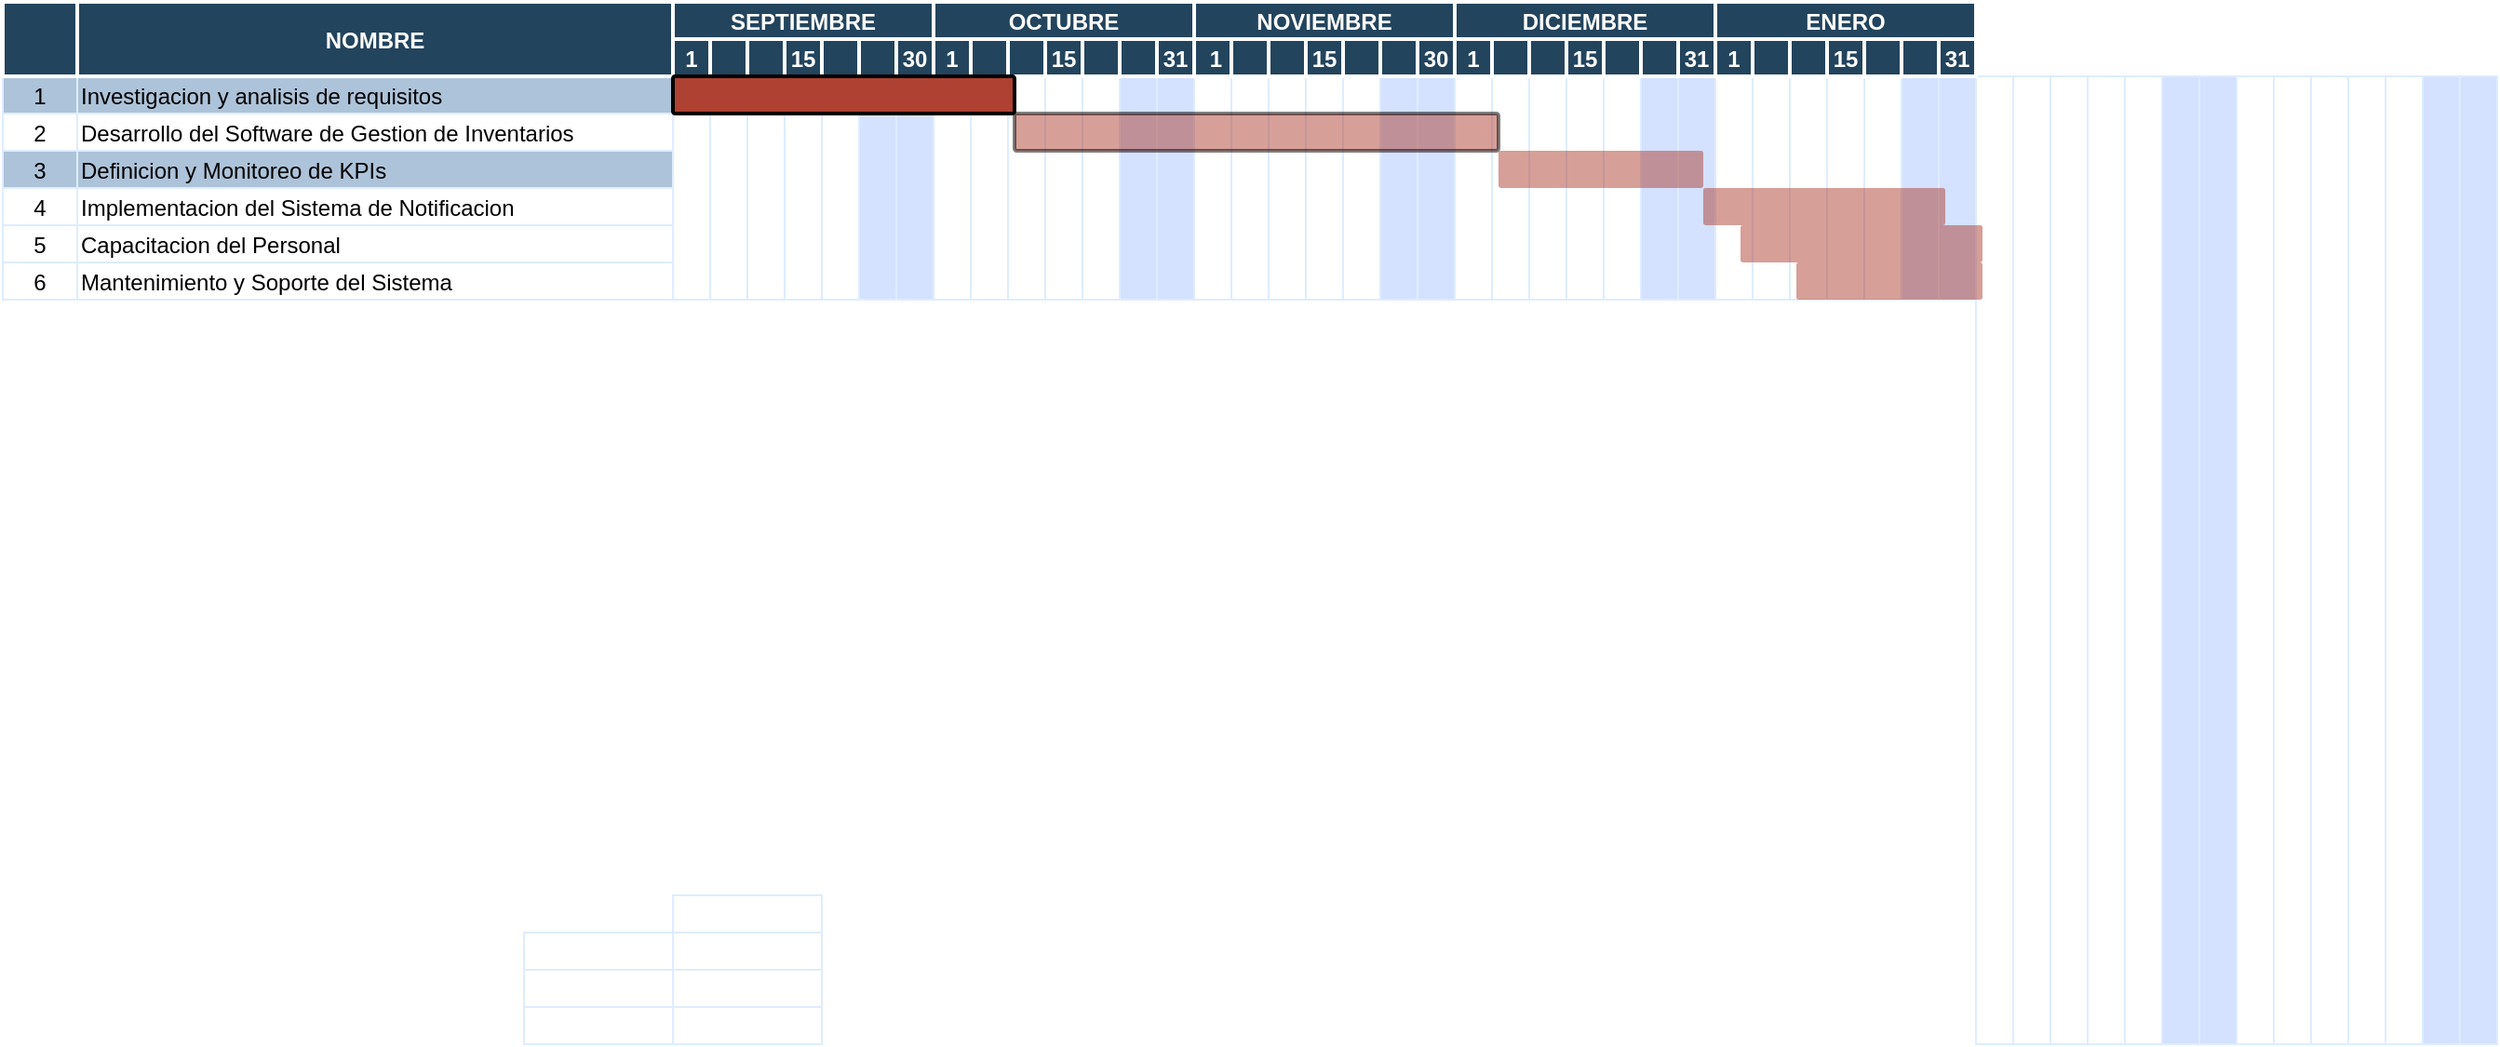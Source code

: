 <mxfile version="24.7.7">
  <diagram name="Page-1" id="8378b5f6-a2b2-b727-a746-972ab9d02e00">
    <mxGraphModel dx="1155" dy="428" grid="1" gridSize="10" guides="1" tooltips="1" connect="0" arrows="1" fold="1" page="1" pageScale="1.5" pageWidth="1169" pageHeight="827" background="none" math="0" shadow="0">
      <root>
        <mxCell id="0" />
        <mxCell id="1" parent="0" />
        <mxCell id="63" value="1" style="strokeColor=#DEEDFF;fillColor=#ADC3D9" parent="1" vertex="1">
          <mxGeometry x="166.5" y="380" width="40" height="20" as="geometry" />
        </mxCell>
        <mxCell id="64" value="Investigacion y analisis de requisitos" style="align=left;strokeColor=#DEEDFF;fillColor=#ADC3D9" parent="1" vertex="1">
          <mxGeometry x="206.5" y="380" width="320" height="20" as="geometry" />
        </mxCell>
        <mxCell id="69" value="2" style="strokeColor=#DEEDFF;fillColor=#FFFFFF;" parent="1" vertex="1">
          <mxGeometry x="166.5" y="400.0" width="40" height="20" as="geometry" />
        </mxCell>
        <mxCell id="70" value="Desarrollo del Software de Gestion de Inventarios" style="align=left;strokeColor=#DEEDFF;fillColor=#FFFFFF;" parent="1" vertex="1">
          <mxGeometry x="206.5" y="400.0" width="320.0" height="20" as="geometry" />
        </mxCell>
        <mxCell id="74" value="3" style="strokeColor=#DEEDFF;fillColor=#ADC3D9;" parent="1" vertex="1">
          <mxGeometry x="166.5" y="420.0" width="40" height="20" as="geometry" />
        </mxCell>
        <mxCell id="75" value="Definicion y Monitoreo de KPIs" style="align=left;strokeColor=#DEEDFF;fillColor=#ADC3D9;" parent="1" vertex="1">
          <mxGeometry x="206.5" y="420.0" width="320.0" height="20.0" as="geometry" />
        </mxCell>
        <mxCell id="79" value="4" style="strokeColor=#DEEDFF" parent="1" vertex="1">
          <mxGeometry x="166.5" y="440.0" width="40" height="20" as="geometry" />
        </mxCell>
        <mxCell id="80" value="Implementacion del Sistema de Notificacion" style="align=left;strokeColor=#DEEDFF" parent="1" vertex="1">
          <mxGeometry x="206.5" y="440.0" width="320" height="20" as="geometry" />
        </mxCell>
        <mxCell id="82" value="" style="strokeColor=#DEEDFF" parent="1" vertex="1">
          <mxGeometry x="526.5" y="440.0" width="80.0" height="20" as="geometry" />
        </mxCell>
        <mxCell id="84" value="5" style="strokeColor=#DEEDFF" parent="1" vertex="1">
          <mxGeometry x="166.5" y="460.0" width="40" height="20" as="geometry" />
        </mxCell>
        <mxCell id="85" value="Capacitacion del Personal" style="align=left;strokeColor=#DEEDFF" parent="1" vertex="1">
          <mxGeometry x="206.5" y="460.0" width="320.0" height="20" as="geometry" />
        </mxCell>
        <mxCell id="89" value="6" style="strokeColor=#DEEDFF" parent="1" vertex="1">
          <mxGeometry x="166.5" y="480.0" width="40" height="20" as="geometry" />
        </mxCell>
        <mxCell id="90" value="Mantenimiento y Soporte del Sistema" style="align=left;strokeColor=#DEEDFF" parent="1" vertex="1">
          <mxGeometry x="206.5" y="480.0" width="320.0" height="20" as="geometry" />
        </mxCell>
        <mxCell id="177" value="" style="strokeColor=#DEEDFF" parent="1" vertex="1">
          <mxGeometry x="526.5" y="820.0" width="80.0" height="20" as="geometry" />
        </mxCell>
        <mxCell id="181" value="" style="strokeColor=#DEEDFF" parent="1" vertex="1">
          <mxGeometry x="446.5" y="840.0" width="80.0" height="20" as="geometry" />
        </mxCell>
        <mxCell id="182" value="" style="strokeColor=#DEEDFF" parent="1" vertex="1">
          <mxGeometry x="526.5" y="840.0" width="80.0" height="20" as="geometry" />
        </mxCell>
        <mxCell id="186" value="" style="strokeColor=#DEEDFF" parent="1" vertex="1">
          <mxGeometry x="446.5" y="860.0" width="80.0" height="20" as="geometry" />
        </mxCell>
        <mxCell id="187" value="" style="strokeColor=#DEEDFF" parent="1" vertex="1">
          <mxGeometry x="526.5" y="860.0" width="80.0" height="20" as="geometry" />
        </mxCell>
        <mxCell id="191" value="" style="strokeColor=#DEEDFF" parent="1" vertex="1">
          <mxGeometry x="446.5" y="880.0" width="80.0" height="20" as="geometry" />
        </mxCell>
        <mxCell id="192" value="" style="strokeColor=#DEEDFF" parent="1" vertex="1">
          <mxGeometry x="526.5" y="880.0" width="80.0" height="20" as="geometry" />
        </mxCell>
        <mxCell id="2" value="NOMBRE" style="fillColor=#23445D;strokeColor=#FFFFFF;strokeWidth=2;fontColor=#FFFFFF;fontStyle=1" parent="1" vertex="1">
          <mxGeometry x="206.5" y="340" width="320" height="40" as="geometry" />
        </mxCell>
        <mxCell id="3" value="" style="fillColor=#23445D;strokeColor=#FFFFFF;strokeWidth=2;fontColor=#FFFFFF;fontStyle=1" parent="1" vertex="1">
          <mxGeometry x="166.5" y="340" width="40" height="40" as="geometry" />
        </mxCell>
        <mxCell id="p5NlaRSRVIgoP_C6hoV--278" value="" style="strokeColor=#DEEDFF" parent="1" vertex="1">
          <mxGeometry x="526.5" y="380" width="20" height="120" as="geometry" />
        </mxCell>
        <mxCell id="p5NlaRSRVIgoP_C6hoV--281" value="" style="strokeColor=#DEEDFF" parent="1" vertex="1">
          <mxGeometry x="446.5" y="860.0" width="80.0" height="20" as="geometry" />
        </mxCell>
        <mxCell id="p5NlaRSRVIgoP_C6hoV--282" value="" style="strokeColor=#DEEDFF" parent="1" vertex="1">
          <mxGeometry x="446.5" y="880.0" width="80.0" height="20" as="geometry" />
        </mxCell>
        <mxCell id="p5NlaRSRVIgoP_C6hoV--283" value="" style="strokeColor=#DEEDFF" parent="1" vertex="1">
          <mxGeometry x="546.5" y="380" width="20" height="120" as="geometry" />
        </mxCell>
        <mxCell id="p5NlaRSRVIgoP_C6hoV--284" value="" style="strokeColor=#DEEDFF" parent="1" vertex="1">
          <mxGeometry x="566.5" y="380" width="20" height="120" as="geometry" />
        </mxCell>
        <mxCell id="p5NlaRSRVIgoP_C6hoV--285" value="" style="strokeColor=#DEEDFF" parent="1" vertex="1">
          <mxGeometry x="586.5" y="380" width="20" height="120" as="geometry" />
        </mxCell>
        <mxCell id="p5NlaRSRVIgoP_C6hoV--286" value="" style="strokeColor=#DEEDFF" parent="1" vertex="1">
          <mxGeometry x="606.5" y="380" width="20" height="120" as="geometry" />
        </mxCell>
        <mxCell id="p5NlaRSRVIgoP_C6hoV--287" value="" style="strokeColor=#DEEDFF;fillColor=#D4E1FF" parent="1" vertex="1">
          <mxGeometry x="626.5" y="380" width="20" height="120" as="geometry" />
        </mxCell>
        <mxCell id="p5NlaRSRVIgoP_C6hoV--288" value="" style="strokeColor=#DEEDFF;fillColor=#D4E1FF" parent="1" vertex="1">
          <mxGeometry x="646.5" y="380" width="20" height="120" as="geometry" />
        </mxCell>
        <mxCell id="p5NlaRSRVIgoP_C6hoV--289" value="" style="strokeColor=#DEEDFF" parent="1" vertex="1">
          <mxGeometry x="666.5" y="380" width="20" height="120" as="geometry" />
        </mxCell>
        <mxCell id="p5NlaRSRVIgoP_C6hoV--290" value="" style="strokeColor=#DEEDFF" parent="1" vertex="1">
          <mxGeometry x="686.5" y="380" width="20" height="120" as="geometry" />
        </mxCell>
        <mxCell id="p5NlaRSRVIgoP_C6hoV--291" value="" style="strokeColor=#DEEDFF" parent="1" vertex="1">
          <mxGeometry x="706.5" y="380" width="20" height="120" as="geometry" />
        </mxCell>
        <mxCell id="p5NlaRSRVIgoP_C6hoV--292" value="" style="strokeColor=#DEEDFF" parent="1" vertex="1">
          <mxGeometry x="726.5" y="380" width="20" height="120" as="geometry" />
        </mxCell>
        <mxCell id="p5NlaRSRVIgoP_C6hoV--293" value="" style="strokeColor=#DEEDFF" parent="1" vertex="1">
          <mxGeometry x="746.5" y="380" width="20" height="120" as="geometry" />
        </mxCell>
        <mxCell id="p5NlaRSRVIgoP_C6hoV--294" value="" style="strokeColor=#DEEDFF;fillColor=#D4E1FF" parent="1" vertex="1">
          <mxGeometry x="766.5" y="380" width="20" height="120" as="geometry" />
        </mxCell>
        <mxCell id="p5NlaRSRVIgoP_C6hoV--295" value="" style="strokeColor=#DEEDFF;fillColor=#D4E1FF" parent="1" vertex="1">
          <mxGeometry x="786.5" y="380" width="20" height="120" as="geometry" />
        </mxCell>
        <mxCell id="p5NlaRSRVIgoP_C6hoV--296" value="" style="strokeColor=#DEEDFF" parent="1" vertex="1">
          <mxGeometry x="806.5" y="380" width="20" height="120" as="geometry" />
        </mxCell>
        <mxCell id="p5NlaRSRVIgoP_C6hoV--297" value="" style="strokeColor=#DEEDFF" parent="1" vertex="1">
          <mxGeometry x="826.5" y="380" width="20" height="120" as="geometry" />
        </mxCell>
        <mxCell id="p5NlaRSRVIgoP_C6hoV--298" value="" style="strokeColor=#DEEDFF" parent="1" vertex="1">
          <mxGeometry x="846.5" y="380" width="20" height="120" as="geometry" />
        </mxCell>
        <mxCell id="p5NlaRSRVIgoP_C6hoV--299" value="" style="strokeColor=#DEEDFF" parent="1" vertex="1">
          <mxGeometry x="866.5" y="380" width="20" height="120" as="geometry" />
        </mxCell>
        <mxCell id="p5NlaRSRVIgoP_C6hoV--300" value="" style="strokeColor=#DEEDFF" parent="1" vertex="1">
          <mxGeometry x="886.5" y="380" width="20" height="120" as="geometry" />
        </mxCell>
        <mxCell id="p5NlaRSRVIgoP_C6hoV--301" value="" style="strokeColor=#DEEDFF;fillColor=#D4E1FF" parent="1" vertex="1">
          <mxGeometry x="906.5" y="380" width="20" height="120" as="geometry" />
        </mxCell>
        <mxCell id="p5NlaRSRVIgoP_C6hoV--302" value="" style="strokeColor=#DEEDFF;fillColor=#D4E1FF" parent="1" vertex="1">
          <mxGeometry x="926.5" y="380" width="20" height="120" as="geometry" />
        </mxCell>
        <mxCell id="p5NlaRSRVIgoP_C6hoV--303" value="" style="strokeColor=#DEEDFF" parent="1" vertex="1">
          <mxGeometry x="946.5" y="380" width="20" height="120" as="geometry" />
        </mxCell>
        <mxCell id="p5NlaRSRVIgoP_C6hoV--304" value="" style="strokeColor=#DEEDFF" parent="1" vertex="1">
          <mxGeometry x="966.5" y="380" width="20" height="120" as="geometry" />
        </mxCell>
        <mxCell id="p5NlaRSRVIgoP_C6hoV--305" value="" style="strokeColor=#DEEDFF" parent="1" vertex="1">
          <mxGeometry x="986.5" y="380" width="20" height="120" as="geometry" />
        </mxCell>
        <mxCell id="p5NlaRSRVIgoP_C6hoV--306" value="" style="strokeColor=#DEEDFF" parent="1" vertex="1">
          <mxGeometry x="1006.5" y="380" width="20" height="120" as="geometry" />
        </mxCell>
        <mxCell id="p5NlaRSRVIgoP_C6hoV--307" value="" style="strokeColor=#DEEDFF" parent="1" vertex="1">
          <mxGeometry x="1026.5" y="380" width="20" height="120" as="geometry" />
        </mxCell>
        <mxCell id="p5NlaRSRVIgoP_C6hoV--308" value="" style="strokeColor=#DEEDFF;fillColor=#D4E1FF" parent="1" vertex="1">
          <mxGeometry x="1046.5" y="380" width="20" height="120" as="geometry" />
        </mxCell>
        <mxCell id="p5NlaRSRVIgoP_C6hoV--309" value="" style="strokeColor=#DEEDFF;fillColor=#D4E1FF" parent="1" vertex="1">
          <mxGeometry x="1066.5" y="380" width="20" height="120" as="geometry" />
        </mxCell>
        <mxCell id="p5NlaRSRVIgoP_C6hoV--310" value="" style="strokeColor=#DEEDFF" parent="1" vertex="1">
          <mxGeometry x="1086.5" y="380" width="20" height="120" as="geometry" />
        </mxCell>
        <mxCell id="p5NlaRSRVIgoP_C6hoV--311" value="" style="strokeColor=#DEEDFF" parent="1" vertex="1">
          <mxGeometry x="1106.5" y="380" width="20" height="120" as="geometry" />
        </mxCell>
        <mxCell id="p5NlaRSRVIgoP_C6hoV--312" value="" style="strokeColor=#DEEDFF" parent="1" vertex="1">
          <mxGeometry x="1126.5" y="380" width="20" height="120" as="geometry" />
        </mxCell>
        <mxCell id="p5NlaRSRVIgoP_C6hoV--313" value="" style="strokeColor=#DEEDFF" parent="1" vertex="1">
          <mxGeometry x="1146.5" y="380" width="20" height="120" as="geometry" />
        </mxCell>
        <mxCell id="p5NlaRSRVIgoP_C6hoV--314" value="" style="strokeColor=#DEEDFF" parent="1" vertex="1">
          <mxGeometry x="1166.5" y="380" width="20" height="120" as="geometry" />
        </mxCell>
        <mxCell id="p5NlaRSRVIgoP_C6hoV--315" value="" style="strokeColor=#DEEDFF;fillColor=#D4E1FF" parent="1" vertex="1">
          <mxGeometry x="1186.5" y="380" width="20" height="120" as="geometry" />
        </mxCell>
        <mxCell id="p5NlaRSRVIgoP_C6hoV--316" value="" style="strokeColor=#DEEDFF;fillColor=#D4E1FF" parent="1" vertex="1">
          <mxGeometry x="1206.5" y="380" width="20" height="120" as="geometry" />
        </mxCell>
        <mxCell id="p5NlaRSRVIgoP_C6hoV--317" value="" style="strokeColor=#DEEDFF" parent="1" vertex="1">
          <mxGeometry x="1226.5" y="380.0" width="20" height="520" as="geometry" />
        </mxCell>
        <mxCell id="p5NlaRSRVIgoP_C6hoV--318" value="" style="strokeColor=#DEEDFF" parent="1" vertex="1">
          <mxGeometry x="1246.5" y="380.0" width="20" height="520" as="geometry" />
        </mxCell>
        <mxCell id="p5NlaRSRVIgoP_C6hoV--319" value="" style="strokeColor=#DEEDFF" parent="1" vertex="1">
          <mxGeometry x="1266.5" y="380.0" width="20" height="520" as="geometry" />
        </mxCell>
        <mxCell id="p5NlaRSRVIgoP_C6hoV--320" value="" style="strokeColor=#DEEDFF" parent="1" vertex="1">
          <mxGeometry x="1286.5" y="380.0" width="20" height="520" as="geometry" />
        </mxCell>
        <mxCell id="p5NlaRSRVIgoP_C6hoV--321" value="" style="strokeColor=#DEEDFF" parent="1" vertex="1">
          <mxGeometry x="1306.5" y="380.0" width="20" height="520" as="geometry" />
        </mxCell>
        <mxCell id="p5NlaRSRVIgoP_C6hoV--322" value="" style="strokeColor=#DEEDFF;fillColor=#D4E1FF" parent="1" vertex="1">
          <mxGeometry x="1326.5" y="380.0" width="20" height="520" as="geometry" />
        </mxCell>
        <mxCell id="p5NlaRSRVIgoP_C6hoV--323" value="" style="strokeColor=#DEEDFF;fillColor=#D4E1FF" parent="1" vertex="1">
          <mxGeometry x="1346.5" y="380.0" width="20" height="520" as="geometry" />
        </mxCell>
        <mxCell id="p5NlaRSRVIgoP_C6hoV--324" value="" style="strokeColor=#DEEDFF" parent="1" vertex="1">
          <mxGeometry x="1366.5" y="380.0" width="20" height="520" as="geometry" />
        </mxCell>
        <mxCell id="p5NlaRSRVIgoP_C6hoV--325" value="" style="strokeColor=#DEEDFF" parent="1" vertex="1">
          <mxGeometry x="1386.5" y="380.0" width="20" height="520" as="geometry" />
        </mxCell>
        <mxCell id="p5NlaRSRVIgoP_C6hoV--326" value="" style="strokeColor=#DEEDFF" parent="1" vertex="1">
          <mxGeometry x="1406.5" y="380.0" width="20" height="520" as="geometry" />
        </mxCell>
        <mxCell id="p5NlaRSRVIgoP_C6hoV--327" value="" style="strokeColor=#DEEDFF" parent="1" vertex="1">
          <mxGeometry x="1426.5" y="380.0" width="20" height="520" as="geometry" />
        </mxCell>
        <mxCell id="p5NlaRSRVIgoP_C6hoV--328" value="" style="strokeColor=#DEEDFF" parent="1" vertex="1">
          <mxGeometry x="1446.5" y="380.0" width="20" height="520" as="geometry" />
        </mxCell>
        <mxCell id="p5NlaRSRVIgoP_C6hoV--329" value="" style="strokeColor=#DEEDFF;fillColor=#D4E1FF" parent="1" vertex="1">
          <mxGeometry x="1466.5" y="380.0" width="20" height="520" as="geometry" />
        </mxCell>
        <mxCell id="p5NlaRSRVIgoP_C6hoV--330" value="" style="strokeColor=#DEEDFF;fillColor=#D4E1FF" parent="1" vertex="1">
          <mxGeometry x="1486.5" y="380.0" width="20" height="520" as="geometry" />
        </mxCell>
        <mxCell id="p5NlaRSRVIgoP_C6hoV--331" value="SEPTIEMBRE" style="fillColor=#23445D;strokeColor=#FFFFFF;strokeWidth=2;fontColor=#FFFFFF;fontStyle=1" parent="1" vertex="1">
          <mxGeometry x="526.5" y="340.0" width="140" height="20" as="geometry" />
        </mxCell>
        <mxCell id="p5NlaRSRVIgoP_C6hoV--332" value="1" style="fillColor=#23445D;strokeColor=#FFFFFF;strokeWidth=2;fontColor=#FFFFFF;fontStyle=1" parent="1" vertex="1">
          <mxGeometry x="526.5" y="360.0" width="20" height="20" as="geometry" />
        </mxCell>
        <mxCell id="p5NlaRSRVIgoP_C6hoV--333" value="" style="fillColor=#23445D;strokeColor=#FFFFFF;strokeWidth=2;fontColor=#FFFFFF;fontStyle=1" parent="1" vertex="1">
          <mxGeometry x="546.5" y="360.0" width="20" height="20" as="geometry" />
        </mxCell>
        <mxCell id="p5NlaRSRVIgoP_C6hoV--334" value="" style="fillColor=#23445D;strokeColor=#FFFFFF;strokeWidth=2;fontColor=#FFFFFF;fontStyle=1" parent="1" vertex="1">
          <mxGeometry x="566.5" y="360.0" width="20" height="20" as="geometry" />
        </mxCell>
        <mxCell id="p5NlaRSRVIgoP_C6hoV--335" value="15" style="fillColor=#23445D;strokeColor=#FFFFFF;strokeWidth=2;fontColor=#FFFFFF;fontStyle=1" parent="1" vertex="1">
          <mxGeometry x="586.5" y="360.0" width="20" height="20" as="geometry" />
        </mxCell>
        <mxCell id="p5NlaRSRVIgoP_C6hoV--336" value="" style="fillColor=#23445D;strokeColor=#FFFFFF;strokeWidth=2;fontColor=#FFFFFF;fontStyle=1" parent="1" vertex="1">
          <mxGeometry x="606.5" y="360.0" width="20" height="20" as="geometry" />
        </mxCell>
        <mxCell id="p5NlaRSRVIgoP_C6hoV--337" value="" style="fillColor=#23445D;strokeColor=#FFFFFF;strokeWidth=2;fontColor=#FFFFFF;fontStyle=1" parent="1" vertex="1">
          <mxGeometry x="626.5" y="360.0" width="20" height="20" as="geometry" />
        </mxCell>
        <mxCell id="p5NlaRSRVIgoP_C6hoV--338" value="30" style="fillColor=#23445D;strokeColor=#FFFFFF;strokeWidth=2;fontColor=#FFFFFF;fontStyle=1" parent="1" vertex="1">
          <mxGeometry x="646.5" y="360.0" width="20" height="20" as="geometry" />
        </mxCell>
        <mxCell id="p5NlaRSRVIgoP_C6hoV--339" value="OCTUBRE" style="fillColor=#23445D;strokeColor=#FFFFFF;strokeWidth=2;fontColor=#FFFFFF;fontStyle=1" parent="1" vertex="1">
          <mxGeometry x="666.5" y="340.0" width="140" height="20" as="geometry" />
        </mxCell>
        <mxCell id="p5NlaRSRVIgoP_C6hoV--340" value="1" style="fillColor=#23445D;strokeColor=#FFFFFF;strokeWidth=2;fontColor=#FFFFFF;fontStyle=1" parent="1" vertex="1">
          <mxGeometry x="666.5" y="360.0" width="20" height="20" as="geometry" />
        </mxCell>
        <mxCell id="p5NlaRSRVIgoP_C6hoV--341" value="" style="fillColor=#23445D;strokeColor=#FFFFFF;strokeWidth=2;fontColor=#FFFFFF;fontStyle=1" parent="1" vertex="1">
          <mxGeometry x="686.5" y="360" width="23.5" height="20" as="geometry" />
        </mxCell>
        <mxCell id="p5NlaRSRVIgoP_C6hoV--342" value="" style="fillColor=#23445D;strokeColor=#FFFFFF;strokeWidth=2;fontColor=#FFFFFF;fontStyle=1" parent="1" vertex="1">
          <mxGeometry x="706.5" y="360.0" width="20" height="20" as="geometry" />
        </mxCell>
        <mxCell id="p5NlaRSRVIgoP_C6hoV--343" value="15" style="fillColor=#23445D;strokeColor=#FFFFFF;strokeWidth=2;fontColor=#FFFFFF;fontStyle=1" parent="1" vertex="1">
          <mxGeometry x="726.5" y="360.0" width="20" height="20" as="geometry" />
        </mxCell>
        <mxCell id="p5NlaRSRVIgoP_C6hoV--344" value="" style="fillColor=#23445D;strokeColor=#FFFFFF;strokeWidth=2;fontColor=#FFFFFF;fontStyle=1" parent="1" vertex="1">
          <mxGeometry x="746.5" y="360.0" width="20" height="20" as="geometry" />
        </mxCell>
        <mxCell id="p5NlaRSRVIgoP_C6hoV--345" value="" style="fillColor=#23445D;strokeColor=#FFFFFF;strokeWidth=2;fontColor=#FFFFFF;fontStyle=1" parent="1" vertex="1">
          <mxGeometry x="766.5" y="360.0" width="20" height="20" as="geometry" />
        </mxCell>
        <mxCell id="p5NlaRSRVIgoP_C6hoV--346" value="31" style="fillColor=#23445D;strokeColor=#FFFFFF;strokeWidth=2;fontColor=#FFFFFF;fontStyle=1" parent="1" vertex="1">
          <mxGeometry x="786.5" y="360.0" width="20" height="20" as="geometry" />
        </mxCell>
        <mxCell id="p5NlaRSRVIgoP_C6hoV--347" value="NOVIEMBRE" style="fillColor=#23445D;strokeColor=#FFFFFF;strokeWidth=2;fontColor=#FFFFFF;fontStyle=1" parent="1" vertex="1">
          <mxGeometry x="806.5" y="340.0" width="140" height="20" as="geometry" />
        </mxCell>
        <mxCell id="p5NlaRSRVIgoP_C6hoV--348" value="1" style="fillColor=#23445D;strokeColor=#FFFFFF;strokeWidth=2;fontColor=#FFFFFF;fontStyle=1" parent="1" vertex="1">
          <mxGeometry x="806.5" y="360" width="23.5" height="20" as="geometry" />
        </mxCell>
        <mxCell id="p5NlaRSRVIgoP_C6hoV--349" value="" style="fillColor=#23445D;strokeColor=#FFFFFF;strokeWidth=2;fontColor=#FFFFFF;fontStyle=1" parent="1" vertex="1">
          <mxGeometry x="826.5" y="360.0" width="20" height="20" as="geometry" />
        </mxCell>
        <mxCell id="p5NlaRSRVIgoP_C6hoV--350" value="" style="fillColor=#23445D;strokeColor=#FFFFFF;strokeWidth=2;fontColor=#FFFFFF;fontStyle=1" parent="1" vertex="1">
          <mxGeometry x="846.5" y="360.0" width="20" height="20" as="geometry" />
        </mxCell>
        <mxCell id="p5NlaRSRVIgoP_C6hoV--351" value="15" style="fillColor=#23445D;strokeColor=#FFFFFF;strokeWidth=2;fontColor=#FFFFFF;fontStyle=1" parent="1" vertex="1">
          <mxGeometry x="866.5" y="360.0" width="20" height="20" as="geometry" />
        </mxCell>
        <mxCell id="p5NlaRSRVIgoP_C6hoV--352" value="" style="fillColor=#23445D;strokeColor=#FFFFFF;strokeWidth=2;fontColor=#FFFFFF;fontStyle=1" parent="1" vertex="1">
          <mxGeometry x="886.5" y="360.0" width="20" height="20" as="geometry" />
        </mxCell>
        <mxCell id="p5NlaRSRVIgoP_C6hoV--353" value="" style="fillColor=#23445D;strokeColor=#FFFFFF;strokeWidth=2;fontColor=#FFFFFF;fontStyle=1" parent="1" vertex="1">
          <mxGeometry x="906.5" y="360.0" width="20" height="20" as="geometry" />
        </mxCell>
        <mxCell id="p5NlaRSRVIgoP_C6hoV--354" value="30" style="fillColor=#23445D;strokeColor=#FFFFFF;strokeWidth=2;fontColor=#FFFFFF;fontStyle=1" parent="1" vertex="1">
          <mxGeometry x="926.5" y="360.0" width="20" height="20" as="geometry" />
        </mxCell>
        <mxCell id="p5NlaRSRVIgoP_C6hoV--355" value="DICIEMBRE" style="fillColor=#23445D;strokeColor=#FFFFFF;strokeWidth=2;fontColor=#FFFFFF;fontStyle=1" parent="1" vertex="1">
          <mxGeometry x="946.5" y="340.0" width="140" height="20" as="geometry" />
        </mxCell>
        <mxCell id="p5NlaRSRVIgoP_C6hoV--356" value="1" style="fillColor=#23445D;strokeColor=#FFFFFF;strokeWidth=2;fontColor=#FFFFFF;fontStyle=1" parent="1" vertex="1">
          <mxGeometry x="946.5" y="360.0" width="20" height="20" as="geometry" />
        </mxCell>
        <mxCell id="p5NlaRSRVIgoP_C6hoV--357" value="" style="fillColor=#23445D;strokeColor=#FFFFFF;strokeWidth=2;fontColor=#FFFFFF;fontStyle=1" parent="1" vertex="1">
          <mxGeometry x="966.5" y="360.0" width="20" height="20" as="geometry" />
        </mxCell>
        <mxCell id="p5NlaRSRVIgoP_C6hoV--358" value="" style="fillColor=#23445D;strokeColor=#FFFFFF;strokeWidth=2;fontColor=#FFFFFF;fontStyle=1" parent="1" vertex="1">
          <mxGeometry x="986.5" y="360" width="23.5" height="20" as="geometry" />
        </mxCell>
        <mxCell id="p5NlaRSRVIgoP_C6hoV--359" value="15" style="fillColor=#23445D;strokeColor=#FFFFFF;strokeWidth=2;fontColor=#FFFFFF;fontStyle=1" parent="1" vertex="1">
          <mxGeometry x="1006.5" y="360.0" width="20" height="20" as="geometry" />
        </mxCell>
        <mxCell id="p5NlaRSRVIgoP_C6hoV--360" value="" style="fillColor=#23445D;strokeColor=#FFFFFF;strokeWidth=2;fontColor=#FFFFFF;fontStyle=1" parent="1" vertex="1">
          <mxGeometry x="1026.5" y="360" width="20" height="20" as="geometry" />
        </mxCell>
        <mxCell id="p5NlaRSRVIgoP_C6hoV--361" value="" style="fillColor=#23445D;strokeColor=#FFFFFF;strokeWidth=2;fontColor=#FFFFFF;fontStyle=1" parent="1" vertex="1">
          <mxGeometry x="1046.5" y="360" width="20" height="20" as="geometry" />
        </mxCell>
        <mxCell id="p5NlaRSRVIgoP_C6hoV--362" value="31" style="fillColor=#23445D;strokeColor=#FFFFFF;strokeWidth=2;fontColor=#FFFFFF;fontStyle=1" parent="1" vertex="1">
          <mxGeometry x="1066.5" y="360" width="20" height="20" as="geometry" />
        </mxCell>
        <mxCell id="p5NlaRSRVIgoP_C6hoV--363" value="ENERO" style="fillColor=#23445D;strokeColor=#FFFFFF;strokeWidth=2;fontColor=#FFFFFF;fontStyle=1" parent="1" vertex="1">
          <mxGeometry x="1086.5" y="340.0" width="140" height="20" as="geometry" />
        </mxCell>
        <mxCell id="p5NlaRSRVIgoP_C6hoV--364" value="1" style="fillColor=#23445D;strokeColor=#FFFFFF;strokeWidth=2;fontColor=#FFFFFF;fontStyle=1" parent="1" vertex="1">
          <mxGeometry x="1086.5" y="360.0" width="20" height="20" as="geometry" />
        </mxCell>
        <mxCell id="p5NlaRSRVIgoP_C6hoV--365" value="" style="fillColor=#23445D;strokeColor=#FFFFFF;strokeWidth=2;fontColor=#FFFFFF;fontStyle=1" parent="1" vertex="1">
          <mxGeometry x="1106.5" y="360.0" width="20" height="20" as="geometry" />
        </mxCell>
        <mxCell id="p5NlaRSRVIgoP_C6hoV--366" value="" style="fillColor=#23445D;strokeColor=#FFFFFF;strokeWidth=2;fontColor=#FFFFFF;fontStyle=1" parent="1" vertex="1">
          <mxGeometry x="1126.5" y="360.0" width="20" height="20" as="geometry" />
        </mxCell>
        <mxCell id="p5NlaRSRVIgoP_C6hoV--367" value="15" style="fillColor=#23445D;strokeColor=#FFFFFF;strokeWidth=2;fontColor=#FFFFFF;fontStyle=1" parent="1" vertex="1">
          <mxGeometry x="1146.5" y="360.0" width="20" height="20" as="geometry" />
        </mxCell>
        <mxCell id="p5NlaRSRVIgoP_C6hoV--368" value="" style="fillColor=#23445D;strokeColor=#FFFFFF;strokeWidth=2;fontColor=#FFFFFF;fontStyle=1" parent="1" vertex="1">
          <mxGeometry x="1166.5" y="360" width="20" height="20" as="geometry" />
        </mxCell>
        <mxCell id="p5NlaRSRVIgoP_C6hoV--369" value="" style="fillColor=#23445D;strokeColor=#FFFFFF;strokeWidth=2;fontColor=#FFFFFF;fontStyle=1" parent="1" vertex="1">
          <mxGeometry x="1186.5" y="360" width="20" height="20" as="geometry" />
        </mxCell>
        <mxCell id="p5NlaRSRVIgoP_C6hoV--370" value="31" style="fillColor=#23445D;strokeColor=#FFFFFF;strokeWidth=2;fontColor=#FFFFFF;fontStyle=1" parent="1" vertex="1">
          <mxGeometry x="1206.5" y="360" width="20" height="20" as="geometry" />
        </mxCell>
        <mxCell id="p5NlaRSRVIgoP_C6hoV--387" value="" style="shape=mxgraph.flowchart.process;fillColor=#AE4132;strokeColor=#000000;strokeWidth=2;opacity=50" parent="1" vertex="1">
          <mxGeometry x="710" y="400" width="260" height="20" as="geometry" />
        </mxCell>
        <mxCell id="p5NlaRSRVIgoP_C6hoV--389" value="" style="shape=mxgraph.flowchart.process;fillColor=#AE4132;strokeColor=none;strokeWidth=2;opacity=50" parent="1" vertex="1">
          <mxGeometry x="970" y="420" width="110" height="20" as="geometry" />
        </mxCell>
        <mxCell id="p5NlaRSRVIgoP_C6hoV--390" value="" style="shape=mxgraph.flowchart.process;fillColor=#AE4132;strokeColor=none;strokeWidth=2;opacity=50" parent="1" vertex="1">
          <mxGeometry x="1080" y="440" width="130" height="20" as="geometry" />
        </mxCell>
        <mxCell id="p5NlaRSRVIgoP_C6hoV--391" value="" style="shape=mxgraph.flowchart.process;fillColor=#AE4132;strokeColor=none;strokeWidth=2;opacity=50" parent="1" vertex="1">
          <mxGeometry x="1100" y="460" width="130" height="20" as="geometry" />
        </mxCell>
        <mxCell id="p5NlaRSRVIgoP_C6hoV--392" value="" style="shape=mxgraph.flowchart.process;fillColor=#AE4132;strokeColor=none;strokeWidth=2;opacity=50" parent="1" vertex="1">
          <mxGeometry x="1130" y="480" width="100" height="20" as="geometry" />
        </mxCell>
        <mxCell id="p5NlaRSRVIgoP_C6hoV--399" value="" style="shape=mxgraph.flowchart.process;fillColor=#AE4132;strokeColor=#000000;strokeWidth=2;opacity=100" parent="1" vertex="1">
          <mxGeometry x="526.5" y="380" width="183.5" height="20" as="geometry" />
        </mxCell>
      </root>
    </mxGraphModel>
  </diagram>
</mxfile>
